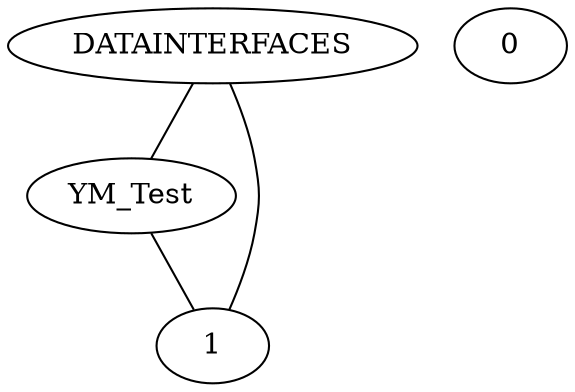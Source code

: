 graph G {
  YM_Test;
  DATAINTERFACES;
  0;
  1;
  DATAINTERFACES -- YM_Test;
  YM_Test -- 1;
  DATAINTERFACES -- 1;
}
